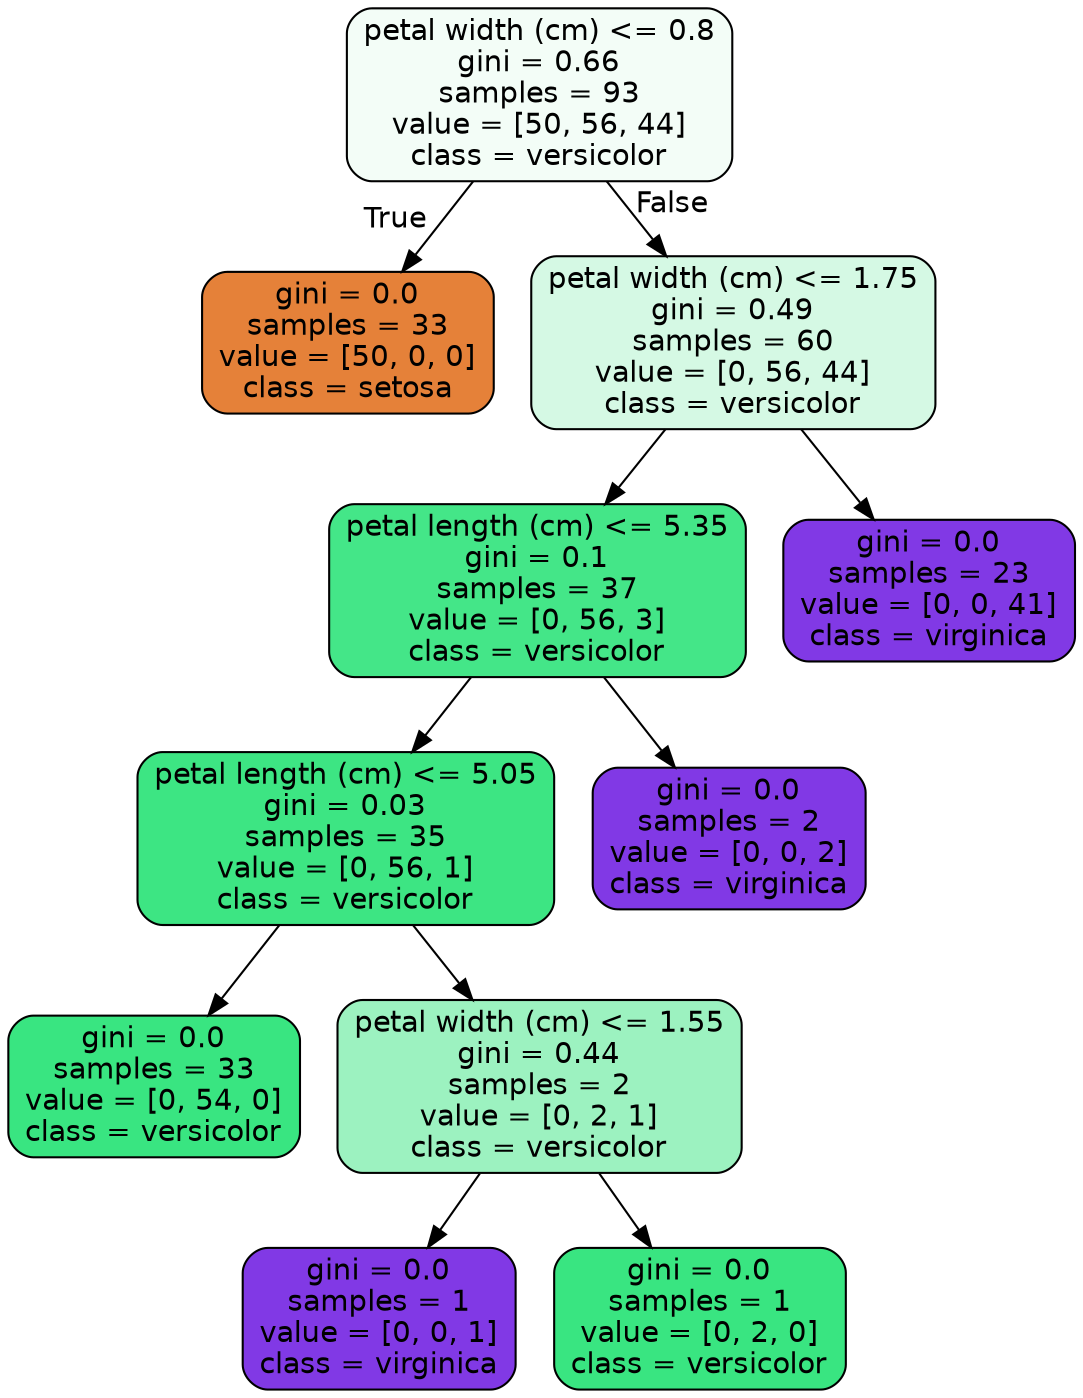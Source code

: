 digraph Tree {
node [shape=box, style="filled, rounded", color="black", fontname=helvetica] ;
edge [fontname=helvetica] ;
0 [label="petal width (cm) <= 0.8\ngini = 0.66\nsamples = 93\nvalue = [50, 56, 44]\nclass = versicolor", fillcolor="#f3fdf7"] ;
1 [label="gini = 0.0\nsamples = 33\nvalue = [50, 0, 0]\nclass = setosa", fillcolor="#e58139"] ;
0 -> 1 [labeldistance=2.5, labelangle=45, headlabel="True"] ;
2 [label="petal width (cm) <= 1.75\ngini = 0.49\nsamples = 60\nvalue = [0, 56, 44]\nclass = versicolor", fillcolor="#d5f9e4"] ;
0 -> 2 [labeldistance=2.5, labelangle=-45, headlabel="False"] ;
3 [label="petal length (cm) <= 5.35\ngini = 0.1\nsamples = 37\nvalue = [0, 56, 3]\nclass = versicolor", fillcolor="#44e688"] ;
2 -> 3 ;
4 [label="petal length (cm) <= 5.05\ngini = 0.03\nsamples = 35\nvalue = [0, 56, 1]\nclass = versicolor", fillcolor="#3de583"] ;
3 -> 4 ;
5 [label="gini = 0.0\nsamples = 33\nvalue = [0, 54, 0]\nclass = versicolor", fillcolor="#39e581"] ;
4 -> 5 ;
6 [label="petal width (cm) <= 1.55\ngini = 0.44\nsamples = 2\nvalue = [0, 2, 1]\nclass = versicolor", fillcolor="#9cf2c0"] ;
4 -> 6 ;
7 [label="gini = 0.0\nsamples = 1\nvalue = [0, 0, 1]\nclass = virginica", fillcolor="#8139e5"] ;
6 -> 7 ;
8 [label="gini = 0.0\nsamples = 1\nvalue = [0, 2, 0]\nclass = versicolor", fillcolor="#39e581"] ;
6 -> 8 ;
9 [label="gini = 0.0\nsamples = 2\nvalue = [0, 0, 2]\nclass = virginica", fillcolor="#8139e5"] ;
3 -> 9 ;
10 [label="gini = 0.0\nsamples = 23\nvalue = [0, 0, 41]\nclass = virginica", fillcolor="#8139e5"] ;
2 -> 10 ;
}